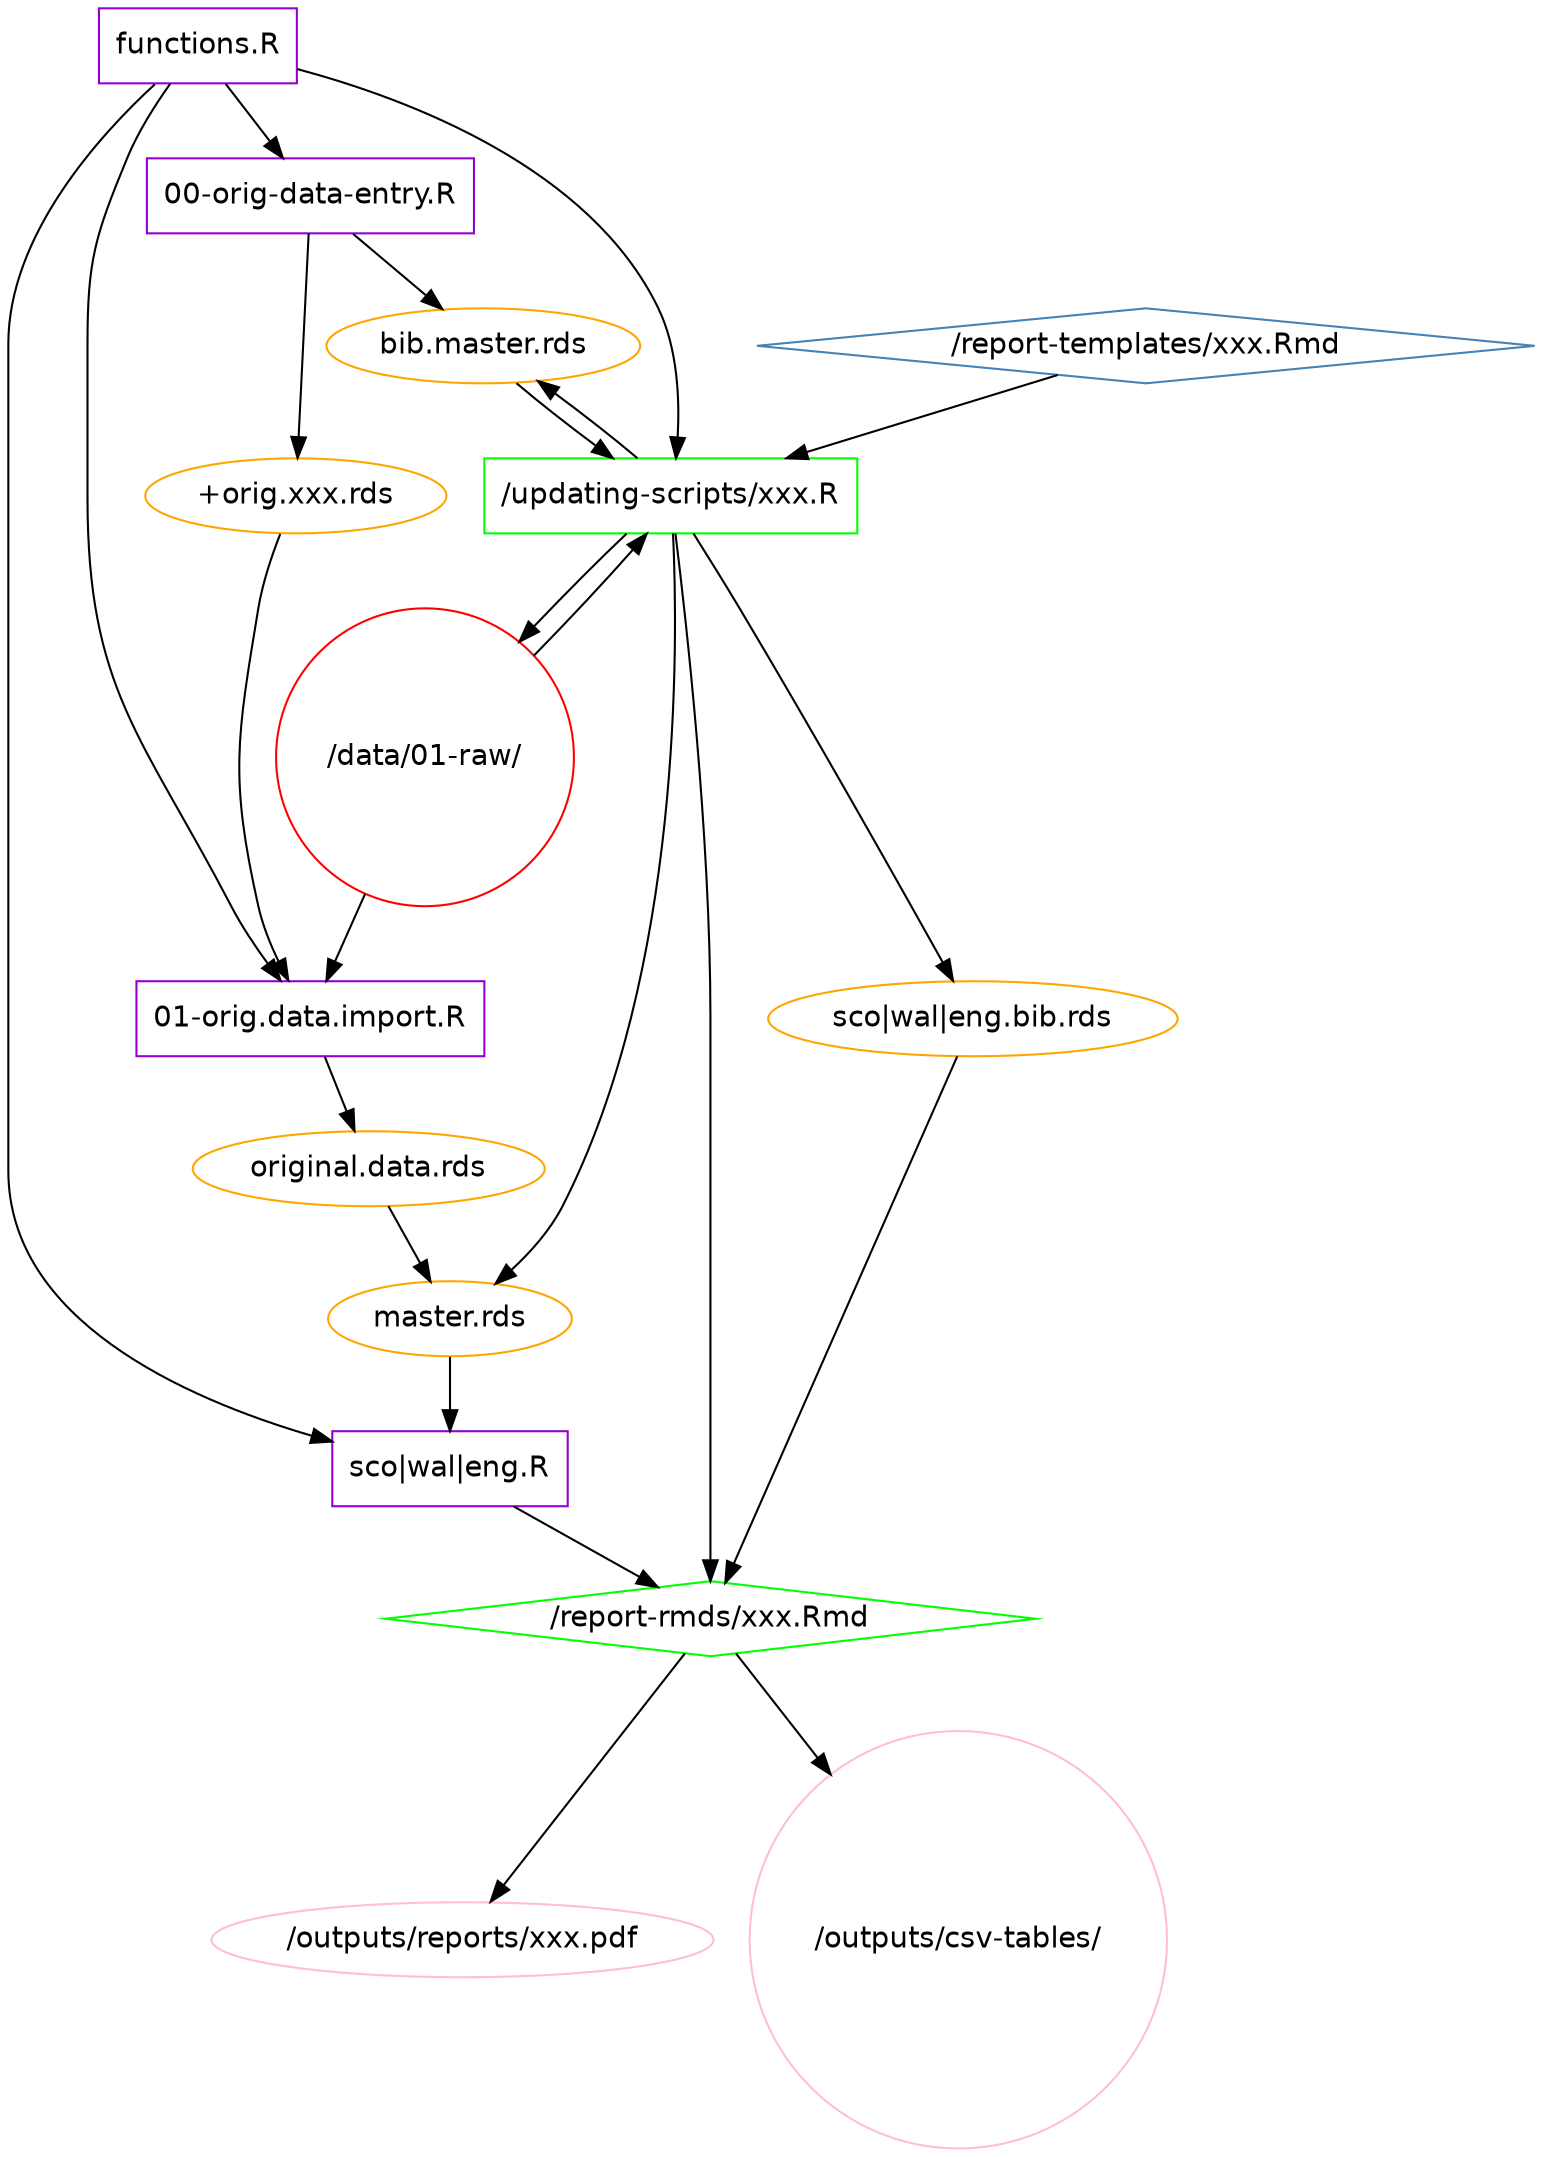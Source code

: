 
digraph boxes_and_circles {

# a "graph" statement
graph [overlap = false, fontsize = 7,
layout = dot]

# several "node" statements
node [shape = box,
fontname = Helvetica, color = darkviolet]
"00-orig-data-entry.R"; "01-orig.data.import.R"
"functions.R"; "sco|wal|eng.R"

node [shape = oval, color = orange]
"+orig.xxx.rds"; "original.data.rds";
"master.rds"; "bib.master.rds"
"sco|wal|eng.bib.rds"

node [shape = circle, color = red] 
"/data/01-raw/"

node [shape = box, color = green] 
"/updating-scripts/xxx.R"

node [shape = diamond, color = steelblue] 
"/report-templates/xxx.Rmd"

node [shape = diamond, color =  green] 
"/report-rmds/xxx.Rmd"

node [shape = oval, color =  pink] 
"/outputs/reports/xxx.pdf"

node [shape = circle, color =  pink] 
"/outputs/csv-tables/"

# several "edge" statements
"00-orig-data-entry.R" -> "+orig.xxx.rds"
"original.data.rds" -> "master.rds"
"+orig.xxx.rds" -> "01-orig.data.import.R"
"functions.R" -> "01-orig.data.import.R"
"01-orig.data.import.R" -> "original.data.rds"
"/data/01-raw/" -> "01-orig.data.import.R"
"/report-templates/xxx.Rmd" ->"/updating-scripts/xxx.R"
"/updating-scripts/xxx.R" -> "master.rds"
"/updating-scripts/xxx.R" ->"/report-rmds/xxx.Rmd"
"/report-rmds/xxx.Rmd" -> "/outputs/reports/xxx.pdf"
"/report-rmds/xxx.Rmd" -> "/outputs/csv-tables/"
"sco|wal|eng.R" -> "/report-rmds/xxx.Rmd"
"master.rds" -> "sco|wal|eng.R"
"/data/01-raw/" -> "/updating-scripts/xxx.R"
"functions.R" -> "sco|wal|eng.R"
"functions.R" -> "/updating-scripts/xxx.R"
"functions.R" -> "00-orig-data-entry.R" 
"00-orig-data-entry.R" -> "bib.master.rds"
"/updating-scripts/xxx.R" -> "bib.master.rds"
"bib.master.rds" -> "/updating-scripts/xxx.R" 
"/updating-scripts/xxx.R" -> "sco|wal|eng.bib.rds"
"sco|wal|eng.bib.rds" ->  "/report-rmds/xxx.Rmd" 
"/updating-scripts/xxx.R" -> "/data/01-raw/"
}
